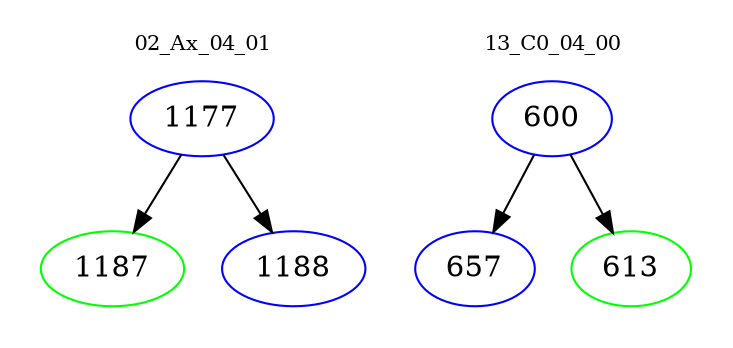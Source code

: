 digraph{
subgraph cluster_0 {
color = white
label = "02_Ax_04_01";
fontsize=10;
T0_1177 [label="1177", color="blue"]
T0_1177 -> T0_1187 [color="black"]
T0_1187 [label="1187", color="green"]
T0_1177 -> T0_1188 [color="black"]
T0_1188 [label="1188", color="blue"]
}
subgraph cluster_1 {
color = white
label = "13_C0_04_00";
fontsize=10;
T1_600 [label="600", color="blue"]
T1_600 -> T1_657 [color="black"]
T1_657 [label="657", color="blue"]
T1_600 -> T1_613 [color="black"]
T1_613 [label="613", color="green"]
}
}
